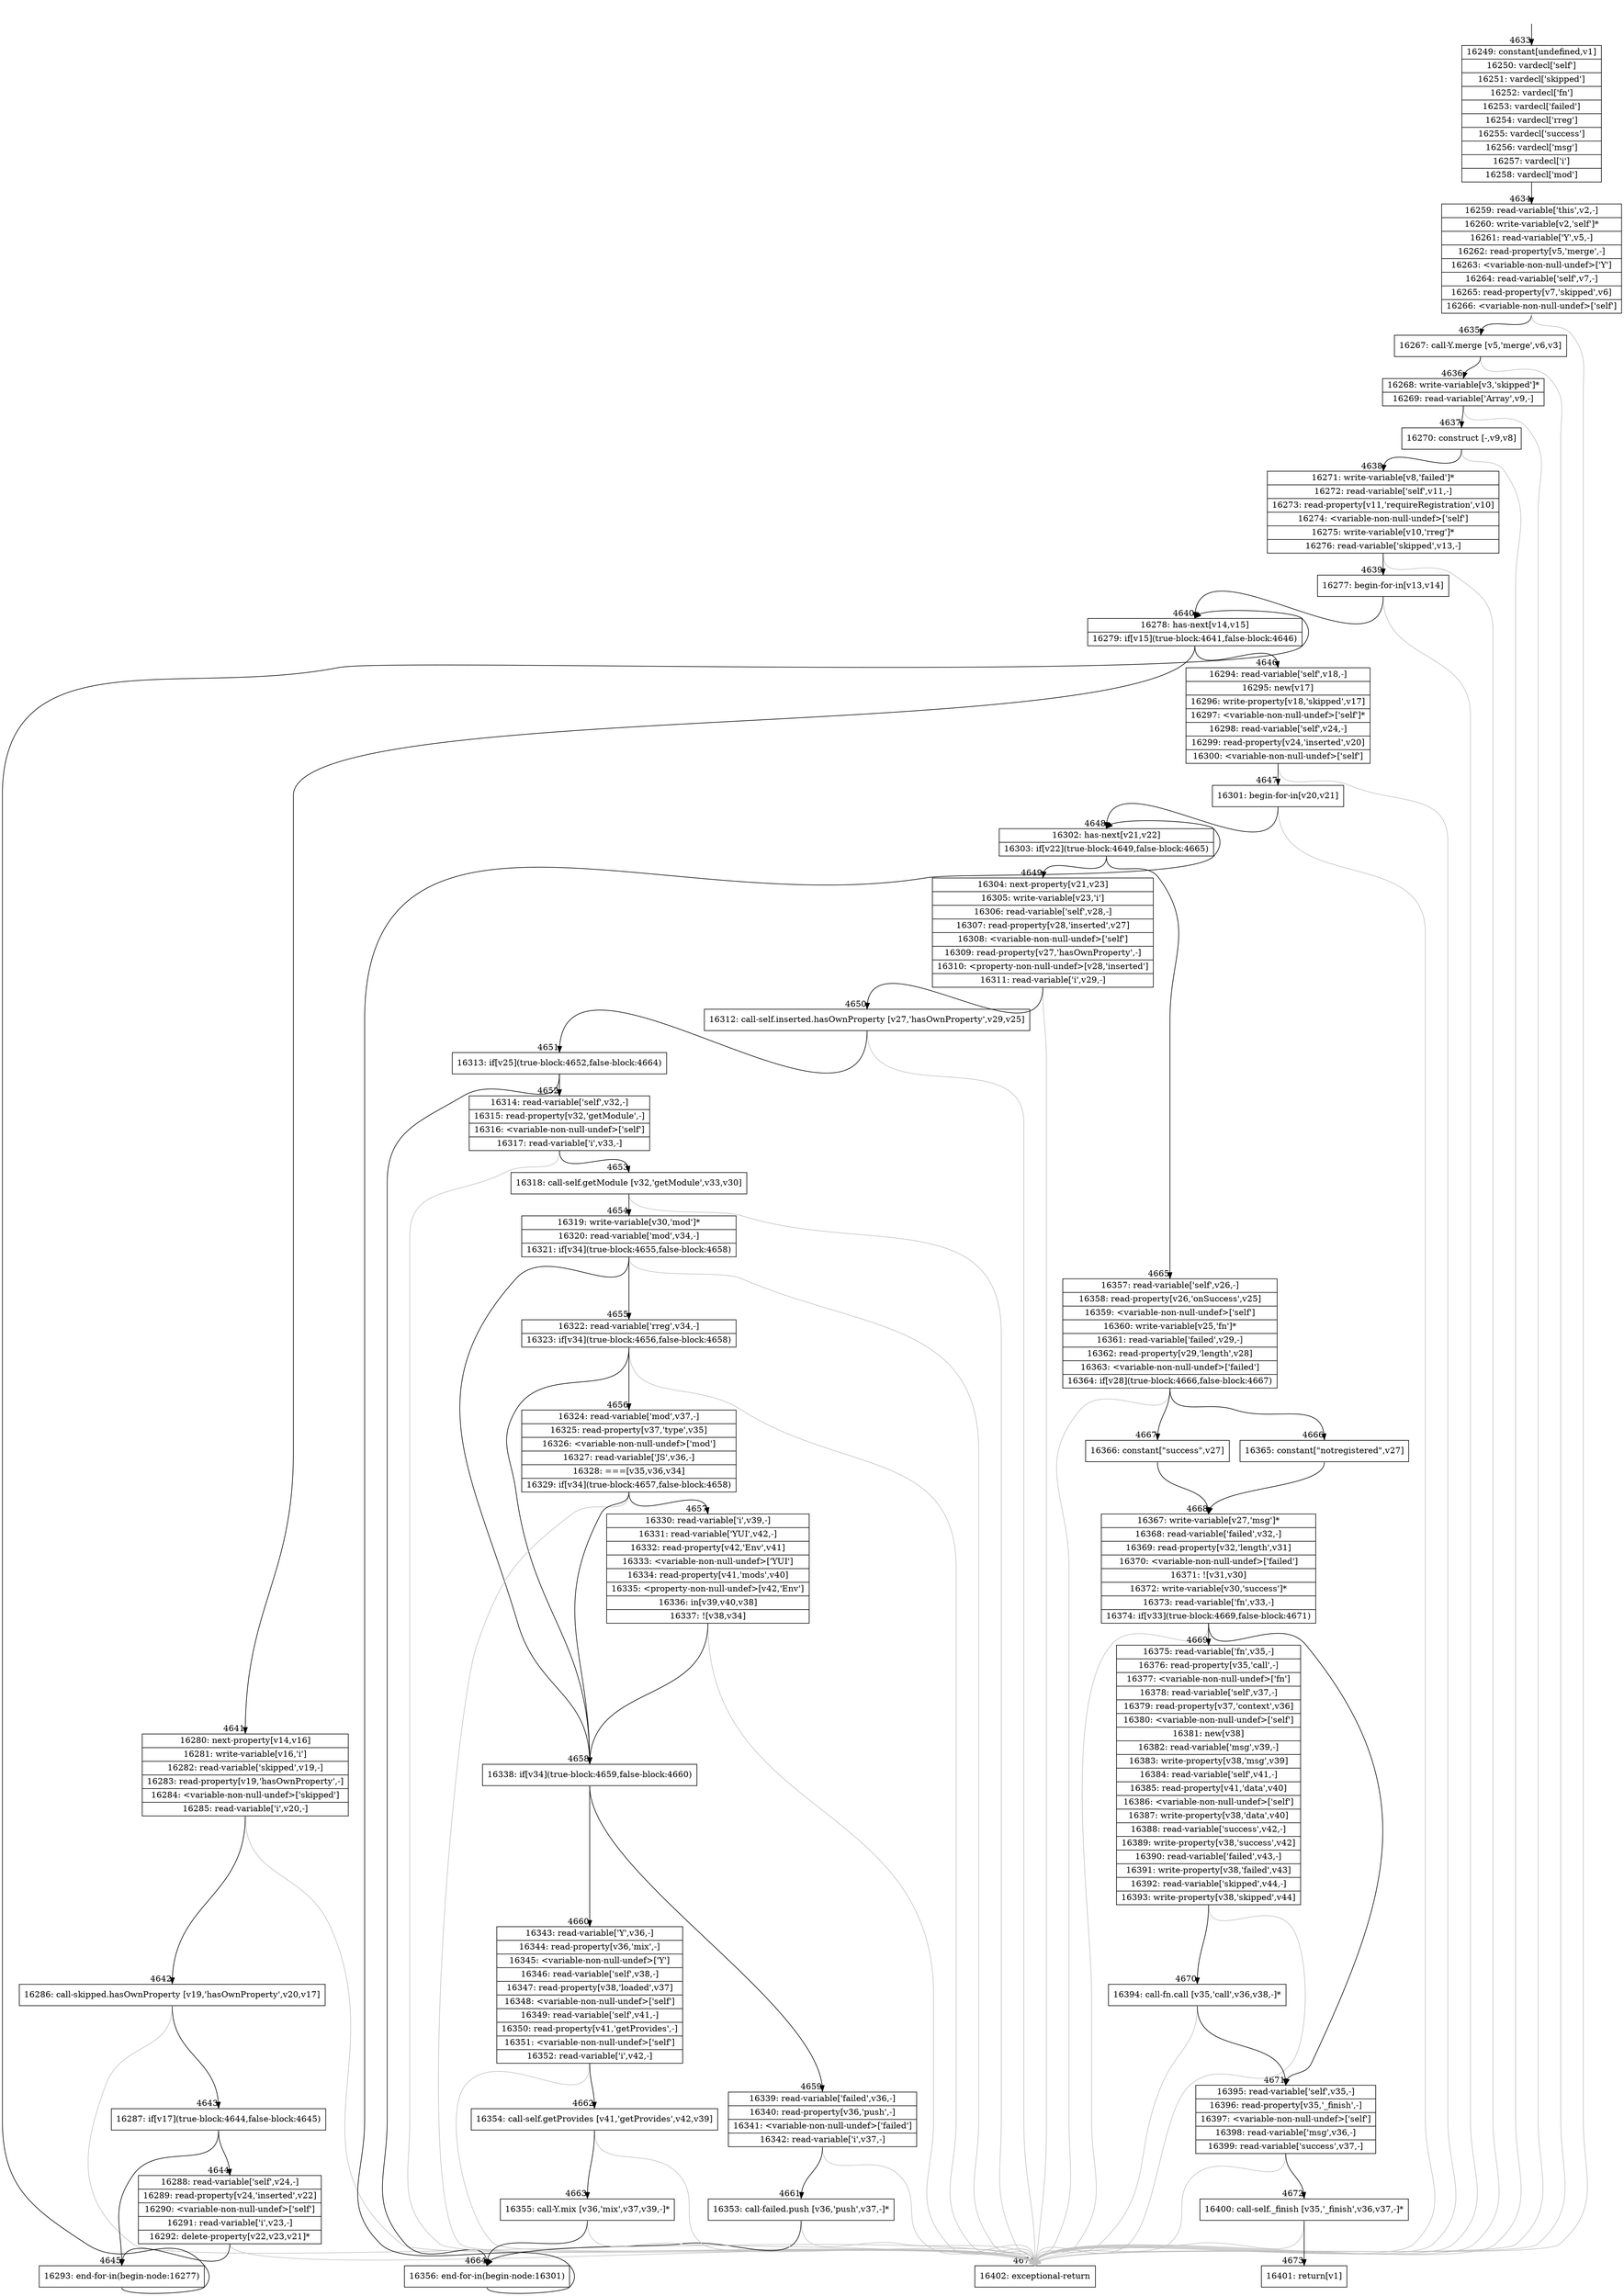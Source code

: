 digraph {
rankdir="TD"
BB_entry213[shape=none,label=""];
BB_entry213 -> BB4633 [tailport=s, headport=n, headlabel="    4633"]
BB4633 [shape=record label="{16249: constant[undefined,v1]|16250: vardecl['self']|16251: vardecl['skipped']|16252: vardecl['fn']|16253: vardecl['failed']|16254: vardecl['rreg']|16255: vardecl['success']|16256: vardecl['msg']|16257: vardecl['i']|16258: vardecl['mod']}" ] 
BB4633 -> BB4634 [tailport=s, headport=n, headlabel="      4634"]
BB4634 [shape=record label="{16259: read-variable['this',v2,-]|16260: write-variable[v2,'self']*|16261: read-variable['Y',v5,-]|16262: read-property[v5,'merge',-]|16263: \<variable-non-null-undef\>['Y']|16264: read-variable['self',v7,-]|16265: read-property[v7,'skipped',v6]|16266: \<variable-non-null-undef\>['self']}" ] 
BB4634 -> BB4635 [tailport=s, headport=n, headlabel="      4635"]
BB4634 -> BB4674 [tailport=s, headport=n, color=gray, headlabel="      4674"]
BB4635 [shape=record label="{16267: call-Y.merge [v5,'merge',v6,v3]}" ] 
BB4635 -> BB4636 [tailport=s, headport=n, headlabel="      4636"]
BB4635 -> BB4674 [tailport=s, headport=n, color=gray]
BB4636 [shape=record label="{16268: write-variable[v3,'skipped']*|16269: read-variable['Array',v9,-]}" ] 
BB4636 -> BB4637 [tailport=s, headport=n, headlabel="      4637"]
BB4636 -> BB4674 [tailport=s, headport=n, color=gray]
BB4637 [shape=record label="{16270: construct [-,v9,v8]}" ] 
BB4637 -> BB4638 [tailport=s, headport=n, headlabel="      4638"]
BB4637 -> BB4674 [tailport=s, headport=n, color=gray]
BB4638 [shape=record label="{16271: write-variable[v8,'failed']*|16272: read-variable['self',v11,-]|16273: read-property[v11,'requireRegistration',v10]|16274: \<variable-non-null-undef\>['self']|16275: write-variable[v10,'rreg']*|16276: read-variable['skipped',v13,-]}" ] 
BB4638 -> BB4639 [tailport=s, headport=n, headlabel="      4639"]
BB4638 -> BB4674 [tailport=s, headport=n, color=gray]
BB4639 [shape=record label="{16277: begin-for-in[v13,v14]}" ] 
BB4639 -> BB4640 [tailport=s, headport=n, headlabel="      4640"]
BB4639 -> BB4674 [tailport=s, headport=n, color=gray]
BB4640 [shape=record label="{16278: has-next[v14,v15]|16279: if[v15](true-block:4641,false-block:4646)}" ] 
BB4640 -> BB4641 [tailport=s, headport=n, headlabel="      4641"]
BB4640 -> BB4646 [tailport=s, headport=n, headlabel="      4646"]
BB4641 [shape=record label="{16280: next-property[v14,v16]|16281: write-variable[v16,'i']|16282: read-variable['skipped',v19,-]|16283: read-property[v19,'hasOwnProperty',-]|16284: \<variable-non-null-undef\>['skipped']|16285: read-variable['i',v20,-]}" ] 
BB4641 -> BB4642 [tailport=s, headport=n, headlabel="      4642"]
BB4641 -> BB4674 [tailport=s, headport=n, color=gray]
BB4642 [shape=record label="{16286: call-skipped.hasOwnProperty [v19,'hasOwnProperty',v20,v17]}" ] 
BB4642 -> BB4643 [tailport=s, headport=n, headlabel="      4643"]
BB4642 -> BB4674 [tailport=s, headport=n, color=gray]
BB4643 [shape=record label="{16287: if[v17](true-block:4644,false-block:4645)}" ] 
BB4643 -> BB4644 [tailport=s, headport=n, headlabel="      4644"]
BB4643 -> BB4645 [tailport=s, headport=n, headlabel="      4645"]
BB4644 [shape=record label="{16288: read-variable['self',v24,-]|16289: read-property[v24,'inserted',v22]|16290: \<variable-non-null-undef\>['self']|16291: read-variable['i',v23,-]|16292: delete-property[v22,v23,v21]*}" ] 
BB4644 -> BB4645 [tailport=s, headport=n]
BB4644 -> BB4674 [tailport=s, headport=n, color=gray]
BB4645 [shape=record label="{16293: end-for-in(begin-node:16277)}" ] 
BB4645 -> BB4640 [tailport=s, headport=n]
BB4646 [shape=record label="{16294: read-variable['self',v18,-]|16295: new[v17]|16296: write-property[v18,'skipped',v17]|16297: \<variable-non-null-undef\>['self']*|16298: read-variable['self',v24,-]|16299: read-property[v24,'inserted',v20]|16300: \<variable-non-null-undef\>['self']}" ] 
BB4646 -> BB4647 [tailport=s, headport=n, headlabel="      4647"]
BB4646 -> BB4674 [tailport=s, headport=n, color=gray]
BB4647 [shape=record label="{16301: begin-for-in[v20,v21]}" ] 
BB4647 -> BB4648 [tailport=s, headport=n, headlabel="      4648"]
BB4647 -> BB4674 [tailport=s, headport=n, color=gray]
BB4648 [shape=record label="{16302: has-next[v21,v22]|16303: if[v22](true-block:4649,false-block:4665)}" ] 
BB4648 -> BB4649 [tailport=s, headport=n, headlabel="      4649"]
BB4648 -> BB4665 [tailport=s, headport=n, headlabel="      4665"]
BB4649 [shape=record label="{16304: next-property[v21,v23]|16305: write-variable[v23,'i']|16306: read-variable['self',v28,-]|16307: read-property[v28,'inserted',v27]|16308: \<variable-non-null-undef\>['self']|16309: read-property[v27,'hasOwnProperty',-]|16310: \<property-non-null-undef\>[v28,'inserted']|16311: read-variable['i',v29,-]}" ] 
BB4649 -> BB4650 [tailport=s, headport=n, headlabel="      4650"]
BB4649 -> BB4674 [tailport=s, headport=n, color=gray]
BB4650 [shape=record label="{16312: call-self.inserted.hasOwnProperty [v27,'hasOwnProperty',v29,v25]}" ] 
BB4650 -> BB4651 [tailport=s, headport=n, headlabel="      4651"]
BB4650 -> BB4674 [tailport=s, headport=n, color=gray]
BB4651 [shape=record label="{16313: if[v25](true-block:4652,false-block:4664)}" ] 
BB4651 -> BB4652 [tailport=s, headport=n, headlabel="      4652"]
BB4651 -> BB4664 [tailport=s, headport=n, headlabel="      4664"]
BB4652 [shape=record label="{16314: read-variable['self',v32,-]|16315: read-property[v32,'getModule',-]|16316: \<variable-non-null-undef\>['self']|16317: read-variable['i',v33,-]}" ] 
BB4652 -> BB4653 [tailport=s, headport=n, headlabel="      4653"]
BB4652 -> BB4674 [tailport=s, headport=n, color=gray]
BB4653 [shape=record label="{16318: call-self.getModule [v32,'getModule',v33,v30]}" ] 
BB4653 -> BB4654 [tailport=s, headport=n, headlabel="      4654"]
BB4653 -> BB4674 [tailport=s, headport=n, color=gray]
BB4654 [shape=record label="{16319: write-variable[v30,'mod']*|16320: read-variable['mod',v34,-]|16321: if[v34](true-block:4655,false-block:4658)}" ] 
BB4654 -> BB4658 [tailport=s, headport=n, headlabel="      4658"]
BB4654 -> BB4655 [tailport=s, headport=n, headlabel="      4655"]
BB4654 -> BB4674 [tailport=s, headport=n, color=gray]
BB4655 [shape=record label="{16322: read-variable['rreg',v34,-]|16323: if[v34](true-block:4656,false-block:4658)}" ] 
BB4655 -> BB4658 [tailport=s, headport=n]
BB4655 -> BB4656 [tailport=s, headport=n, headlabel="      4656"]
BB4655 -> BB4674 [tailport=s, headport=n, color=gray]
BB4656 [shape=record label="{16324: read-variable['mod',v37,-]|16325: read-property[v37,'type',v35]|16326: \<variable-non-null-undef\>['mod']|16327: read-variable['JS',v36,-]|16328: ===[v35,v36,v34]|16329: if[v34](true-block:4657,false-block:4658)}" ] 
BB4656 -> BB4658 [tailport=s, headport=n]
BB4656 -> BB4657 [tailport=s, headport=n, headlabel="      4657"]
BB4656 -> BB4674 [tailport=s, headport=n, color=gray]
BB4657 [shape=record label="{16330: read-variable['i',v39,-]|16331: read-variable['YUI',v42,-]|16332: read-property[v42,'Env',v41]|16333: \<variable-non-null-undef\>['YUI']|16334: read-property[v41,'mods',v40]|16335: \<property-non-null-undef\>[v42,'Env']|16336: in[v39,v40,v38]|16337: ![v38,v34]}" ] 
BB4657 -> BB4658 [tailport=s, headport=n]
BB4657 -> BB4674 [tailport=s, headport=n, color=gray]
BB4658 [shape=record label="{16338: if[v34](true-block:4659,false-block:4660)}" ] 
BB4658 -> BB4659 [tailport=s, headport=n, headlabel="      4659"]
BB4658 -> BB4660 [tailport=s, headport=n, headlabel="      4660"]
BB4659 [shape=record label="{16339: read-variable['failed',v36,-]|16340: read-property[v36,'push',-]|16341: \<variable-non-null-undef\>['failed']|16342: read-variable['i',v37,-]}" ] 
BB4659 -> BB4661 [tailport=s, headport=n, headlabel="      4661"]
BB4659 -> BB4674 [tailport=s, headport=n, color=gray]
BB4660 [shape=record label="{16343: read-variable['Y',v36,-]|16344: read-property[v36,'mix',-]|16345: \<variable-non-null-undef\>['Y']|16346: read-variable['self',v38,-]|16347: read-property[v38,'loaded',v37]|16348: \<variable-non-null-undef\>['self']|16349: read-variable['self',v41,-]|16350: read-property[v41,'getProvides',-]|16351: \<variable-non-null-undef\>['self']|16352: read-variable['i',v42,-]}" ] 
BB4660 -> BB4662 [tailport=s, headport=n, headlabel="      4662"]
BB4660 -> BB4674 [tailport=s, headport=n, color=gray]
BB4661 [shape=record label="{16353: call-failed.push [v36,'push',v37,-]*}" ] 
BB4661 -> BB4664 [tailport=s, headport=n]
BB4661 -> BB4674 [tailport=s, headport=n, color=gray]
BB4662 [shape=record label="{16354: call-self.getProvides [v41,'getProvides',v42,v39]}" ] 
BB4662 -> BB4663 [tailport=s, headport=n, headlabel="      4663"]
BB4662 -> BB4674 [tailport=s, headport=n, color=gray]
BB4663 [shape=record label="{16355: call-Y.mix [v36,'mix',v37,v39,-]*}" ] 
BB4663 -> BB4664 [tailport=s, headport=n]
BB4663 -> BB4674 [tailport=s, headport=n, color=gray]
BB4664 [shape=record label="{16356: end-for-in(begin-node:16301)}" ] 
BB4664 -> BB4648 [tailport=s, headport=n]
BB4665 [shape=record label="{16357: read-variable['self',v26,-]|16358: read-property[v26,'onSuccess',v25]|16359: \<variable-non-null-undef\>['self']|16360: write-variable[v25,'fn']*|16361: read-variable['failed',v29,-]|16362: read-property[v29,'length',v28]|16363: \<variable-non-null-undef\>['failed']|16364: if[v28](true-block:4666,false-block:4667)}" ] 
BB4665 -> BB4666 [tailport=s, headport=n, headlabel="      4666"]
BB4665 -> BB4667 [tailport=s, headport=n, headlabel="      4667"]
BB4665 -> BB4674 [tailport=s, headport=n, color=gray]
BB4666 [shape=record label="{16365: constant[\"notregistered\",v27]}" ] 
BB4666 -> BB4668 [tailport=s, headport=n, headlabel="      4668"]
BB4667 [shape=record label="{16366: constant[\"success\",v27]}" ] 
BB4667 -> BB4668 [tailport=s, headport=n]
BB4668 [shape=record label="{16367: write-variable[v27,'msg']*|16368: read-variable['failed',v32,-]|16369: read-property[v32,'length',v31]|16370: \<variable-non-null-undef\>['failed']|16371: ![v31,v30]|16372: write-variable[v30,'success']*|16373: read-variable['fn',v33,-]|16374: if[v33](true-block:4669,false-block:4671)}" ] 
BB4668 -> BB4669 [tailport=s, headport=n, headlabel="      4669"]
BB4668 -> BB4671 [tailport=s, headport=n, headlabel="      4671"]
BB4668 -> BB4674 [tailport=s, headport=n, color=gray]
BB4669 [shape=record label="{16375: read-variable['fn',v35,-]|16376: read-property[v35,'call',-]|16377: \<variable-non-null-undef\>['fn']|16378: read-variable['self',v37,-]|16379: read-property[v37,'context',v36]|16380: \<variable-non-null-undef\>['self']|16381: new[v38]|16382: read-variable['msg',v39,-]|16383: write-property[v38,'msg',v39]|16384: read-variable['self',v41,-]|16385: read-property[v41,'data',v40]|16386: \<variable-non-null-undef\>['self']|16387: write-property[v38,'data',v40]|16388: read-variable['success',v42,-]|16389: write-property[v38,'success',v42]|16390: read-variable['failed',v43,-]|16391: write-property[v38,'failed',v43]|16392: read-variable['skipped',v44,-]|16393: write-property[v38,'skipped',v44]}" ] 
BB4669 -> BB4670 [tailport=s, headport=n, headlabel="      4670"]
BB4669 -> BB4674 [tailport=s, headport=n, color=gray]
BB4670 [shape=record label="{16394: call-fn.call [v35,'call',v36,v38,-]*}" ] 
BB4670 -> BB4671 [tailport=s, headport=n]
BB4670 -> BB4674 [tailport=s, headport=n, color=gray]
BB4671 [shape=record label="{16395: read-variable['self',v35,-]|16396: read-property[v35,'_finish',-]|16397: \<variable-non-null-undef\>['self']|16398: read-variable['msg',v36,-]|16399: read-variable['success',v37,-]}" ] 
BB4671 -> BB4672 [tailport=s, headport=n, headlabel="      4672"]
BB4671 -> BB4674 [tailport=s, headport=n, color=gray]
BB4672 [shape=record label="{16400: call-self._finish [v35,'_finish',v36,v37,-]*}" ] 
BB4672 -> BB4673 [tailport=s, headport=n, headlabel="      4673"]
BB4672 -> BB4674 [tailport=s, headport=n, color=gray]
BB4673 [shape=record label="{16401: return[v1]}" ] 
BB4674 [shape=record label="{16402: exceptional-return}" ] 
//#$~ 7793
}
